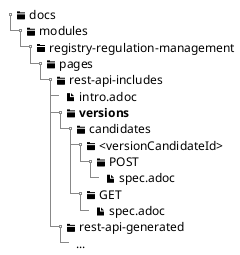 @startsalt
{
{T
+<&folder> docs
++<&folder> modules
+++<&folder> registry-regulation-management
++++<&folder> pages
+++++<&folder> rest-api-includes
++++++<&file> intro.adoc

++++++<&folder> <b>versions</b>
+++++++<&folder> candidates
++++++++<&folder> <versionCandidateId>
+++++++++<&folder> POST
++++++++++<&file> spec.adoc

++++++++<&folder> GET
+++++++++<&file> spec.adoc

++++++<&folder> rest-api-generated
+++++++ ...

}
}
@endsalt